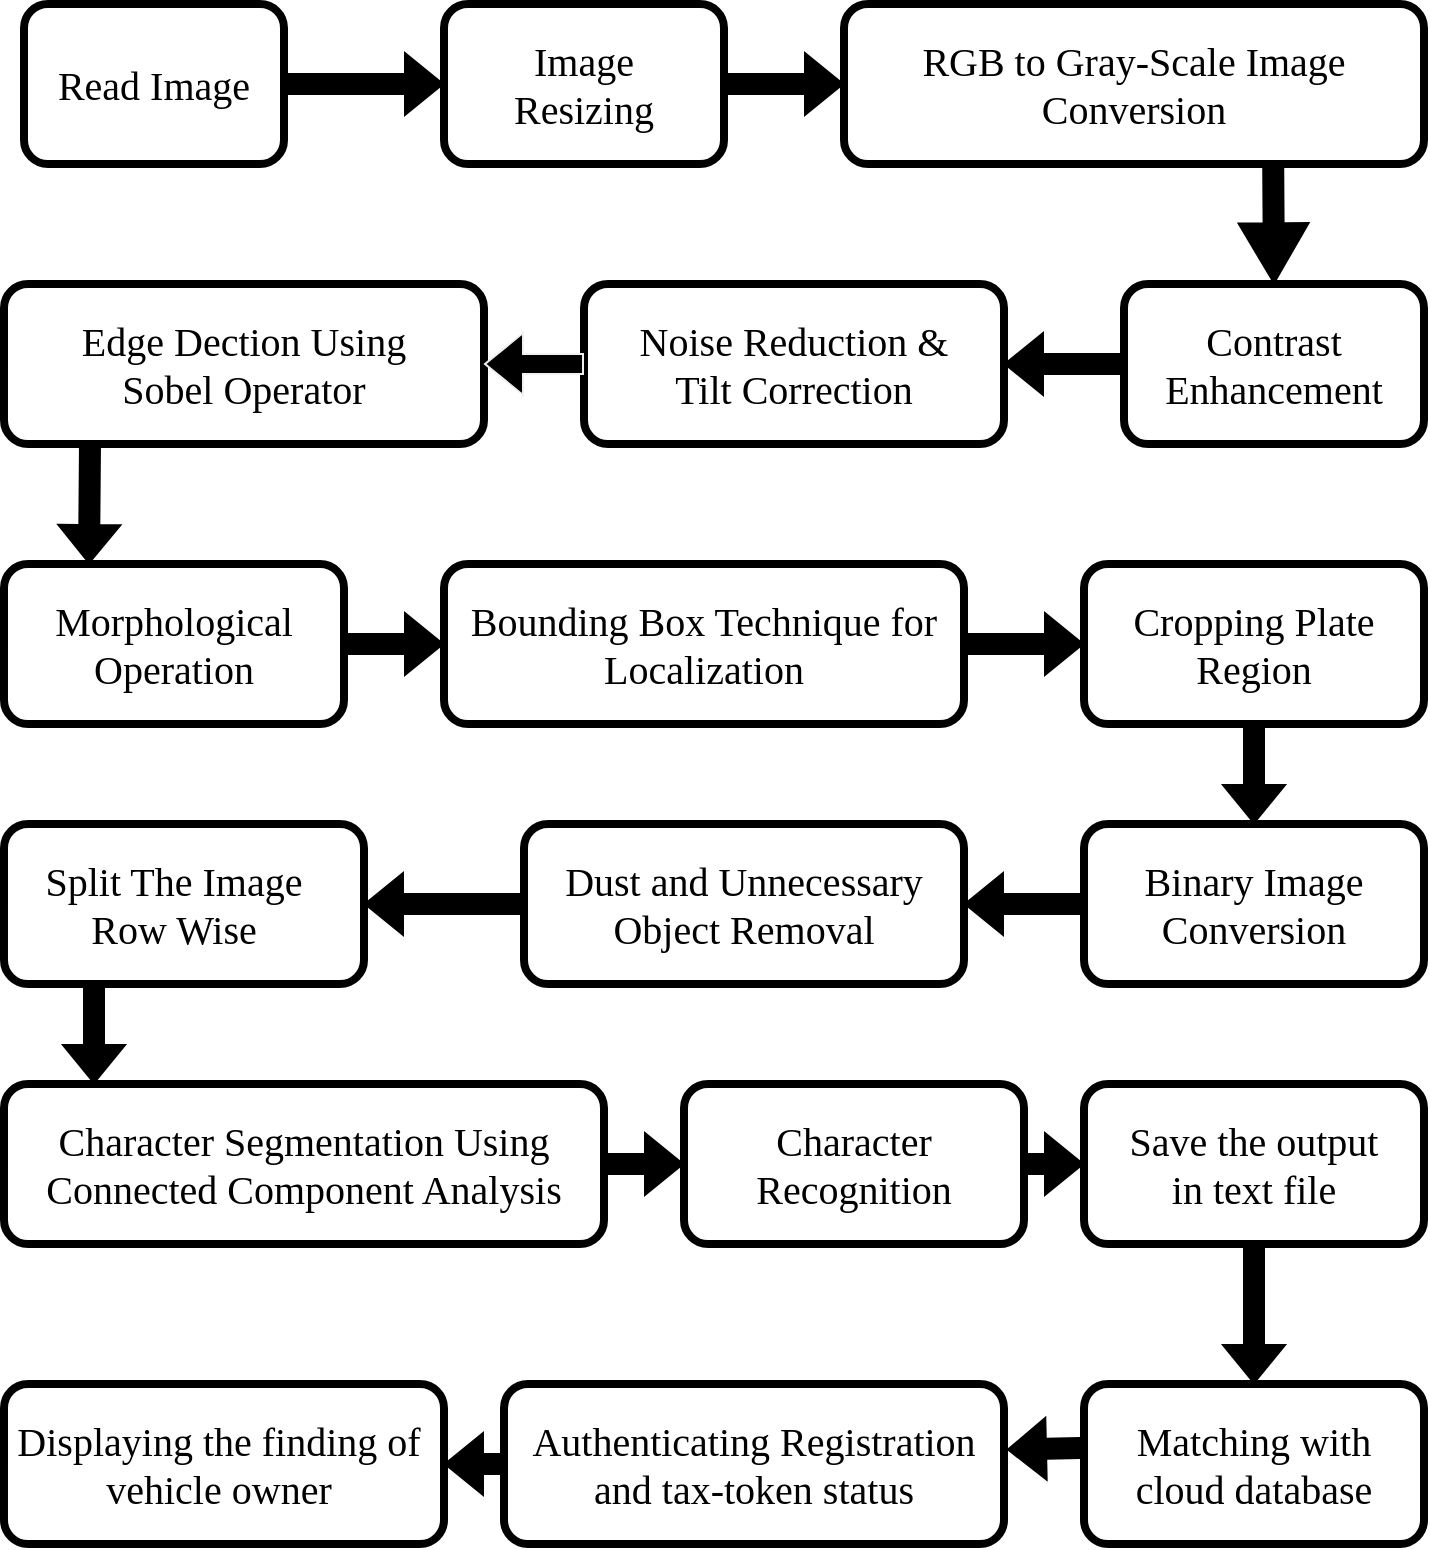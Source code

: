 <mxfile version="22.0.2" type="device">
  <diagram name="Page-1" id="7DWau2qbc8qM9he5w43z">
    <mxGraphModel dx="494" dy="228" grid="1" gridSize="10" guides="1" tooltips="1" connect="1" arrows="1" fold="1" page="1" pageScale="1" pageWidth="827" pageHeight="1169" background="#FFFFFF" math="0" shadow="0">
      <root>
        <mxCell id="0" />
        <mxCell id="1" parent="0" />
        <mxCell id="itQx-ovCOgyy2h5ANXq_-1" value="" style="rounded=1;whiteSpace=wrap;html=1;fillColor=#FFFFFF;strokeColor=#000000;fontColor=none;labelBackgroundColor=#FFFFFF;strokeWidth=4;" parent="1" vertex="1">
          <mxGeometry x="100" y="80" width="130" height="80" as="geometry" />
        </mxCell>
        <mxCell id="itQx-ovCOgyy2h5ANXq_-2" value="&lt;font face=&quot;Times New Roman&quot; style=&quot;font-size: 20px;&quot;&gt;Read Image&lt;/font&gt;" style="text;html=1;strokeColor=none;fillColor=none;align=center;verticalAlign=middle;whiteSpace=wrap;rounded=0;fontColor=#000000;" parent="1" vertex="1">
          <mxGeometry x="115" y="90" width="100" height="60" as="geometry" />
        </mxCell>
        <mxCell id="itQx-ovCOgyy2h5ANXq_-3" value="" style="rounded=1;whiteSpace=wrap;html=1;fillColor=#FFFFFF;strokeColor=#000000;fontColor=none;labelBackgroundColor=#FFFFFF;strokeWidth=4;" parent="1" vertex="1">
          <mxGeometry x="310" y="80" width="140" height="80" as="geometry" />
        </mxCell>
        <mxCell id="itQx-ovCOgyy2h5ANXq_-4" value="&lt;font face=&quot;Times New Roman&quot; style=&quot;font-size: 20px;&quot;&gt;Image Resizing&lt;/font&gt;" style="text;html=1;strokeColor=none;fillColor=none;align=center;verticalAlign=middle;whiteSpace=wrap;rounded=0;fontColor=#000000;" parent="1" vertex="1">
          <mxGeometry x="330" y="90" width="100" height="60" as="geometry" />
        </mxCell>
        <mxCell id="itQx-ovCOgyy2h5ANXq_-8" value="" style="rounded=1;whiteSpace=wrap;html=1;fillColor=#FFFFFF;strokeColor=#000000;fontColor=none;labelBackgroundColor=#FFFFFF;strokeWidth=4;" parent="1" vertex="1">
          <mxGeometry x="510" y="80" width="290" height="80" as="geometry" />
        </mxCell>
        <mxCell id="itQx-ovCOgyy2h5ANXq_-9" value="&lt;font face=&quot;Times New Roman&quot; style=&quot;font-size: 20px;&quot;&gt;RGB to Gray-Scale Image Conversion&lt;/font&gt;" style="text;html=1;strokeColor=none;fillColor=none;align=center;verticalAlign=middle;whiteSpace=wrap;rounded=0;fontColor=#000000;" parent="1" vertex="1">
          <mxGeometry x="530" y="90" width="250" height="60" as="geometry" />
        </mxCell>
        <mxCell id="itQx-ovCOgyy2h5ANXq_-11" value="" style="rounded=1;whiteSpace=wrap;html=1;fillColor=#FFFFFF;strokeColor=#000000;fontColor=none;labelBackgroundColor=#FFFFFF;strokeWidth=4;" parent="1" vertex="1">
          <mxGeometry x="650" y="220" width="150" height="80" as="geometry" />
        </mxCell>
        <mxCell id="itQx-ovCOgyy2h5ANXq_-12" value="&lt;font face=&quot;Times New Roman&quot; style=&quot;font-size: 20px;&quot;&gt;Contrast Enhancement&lt;/font&gt;" style="text;html=1;strokeColor=none;fillColor=none;align=center;verticalAlign=middle;whiteSpace=wrap;rounded=0;fontColor=#000000;" parent="1" vertex="1">
          <mxGeometry x="675" y="230" width="100" height="60" as="geometry" />
        </mxCell>
        <mxCell id="itQx-ovCOgyy2h5ANXq_-13" value="" style="rounded=1;whiteSpace=wrap;html=1;fillColor=#FFFFFF;strokeColor=#000000;fontColor=none;labelBackgroundColor=#FFFFFF;strokeWidth=4;" parent="1" vertex="1">
          <mxGeometry x="380" y="220" width="210" height="80" as="geometry" />
        </mxCell>
        <mxCell id="itQx-ovCOgyy2h5ANXq_-14" value="&lt;font face=&quot;Times New Roman&quot; style=&quot;font-size: 20px;&quot;&gt;Noise Reduction &amp;amp; Tilt Correction&lt;/font&gt;" style="text;html=1;strokeColor=none;fillColor=none;align=center;verticalAlign=middle;whiteSpace=wrap;rounded=0;fontColor=#000000;" parent="1" vertex="1">
          <mxGeometry x="400" y="230" width="170" height="60" as="geometry" />
        </mxCell>
        <mxCell id="itQx-ovCOgyy2h5ANXq_-15" value="" style="rounded=1;html=1;fontColor=none;labelBackgroundColor=#FFFFFF;noLabel=1;fillColor=#FFFFFF;strokeColor=#000000;strokeWidth=4;" parent="1" vertex="1">
          <mxGeometry x="90" y="220" width="240" height="80" as="geometry" />
        </mxCell>
        <mxCell id="itQx-ovCOgyy2h5ANXq_-16" value="&lt;font face=&quot;Times New Roman&quot; style=&quot;font-size: 20px;&quot;&gt;Edge Dection Using Sobel Operator&lt;/font&gt;" style="text;html=1;strokeColor=none;fillColor=none;align=center;verticalAlign=middle;whiteSpace=wrap;rounded=0;fontColor=#000000;" parent="1" vertex="1">
          <mxGeometry x="120" y="230" width="180" height="60" as="geometry" />
        </mxCell>
        <mxCell id="itQx-ovCOgyy2h5ANXq_-17" value="" style="rounded=1;whiteSpace=wrap;html=1;fillColor=#FFFFFF;strokeColor=#000000;fontColor=none;labelBackgroundColor=#FFFFFF;strokeWidth=4;" parent="1" vertex="1">
          <mxGeometry x="90" y="360" width="170" height="80" as="geometry" />
        </mxCell>
        <mxCell id="itQx-ovCOgyy2h5ANXq_-18" value="&lt;font face=&quot;Times New Roman&quot; style=&quot;font-size: 20px;&quot;&gt;Morphological Operation&lt;/font&gt;" style="text;html=1;strokeColor=none;fillColor=none;align=center;verticalAlign=middle;whiteSpace=wrap;rounded=0;fontColor=#000000;" parent="1" vertex="1">
          <mxGeometry x="110" y="370" width="130" height="60" as="geometry" />
        </mxCell>
        <mxCell id="itQx-ovCOgyy2h5ANXq_-19" value="" style="rounded=1;whiteSpace=wrap;html=1;fillColor=#FFFFFF;strokeColor=#000000;fontColor=none;labelBackgroundColor=#FFFFFF;strokeWidth=4;" parent="1" vertex="1">
          <mxGeometry x="310" y="360" width="260" height="80" as="geometry" />
        </mxCell>
        <mxCell id="itQx-ovCOgyy2h5ANXq_-20" value="&lt;font face=&quot;Times New Roman&quot; style=&quot;font-size: 20px;&quot;&gt;Bounding Box Technique for Localization&lt;/font&gt;" style="text;html=1;strokeColor=none;fillColor=none;align=center;verticalAlign=middle;whiteSpace=wrap;rounded=0;fontColor=#000000;" parent="1" vertex="1">
          <mxGeometry x="320" y="370" width="240" height="60" as="geometry" />
        </mxCell>
        <mxCell id="itQx-ovCOgyy2h5ANXq_-22" value="" style="rounded=1;whiteSpace=wrap;html=1;fillColor=#FFFFFF;strokeColor=#000000;fontColor=none;labelBackgroundColor=#FFFFFF;strokeWidth=4;" parent="1" vertex="1">
          <mxGeometry x="630" y="360" width="170" height="80" as="geometry" />
        </mxCell>
        <mxCell id="itQx-ovCOgyy2h5ANXq_-23" value="&lt;font face=&quot;Times New Roman&quot; style=&quot;font-size: 20px;&quot;&gt;Cropping Plate Region&lt;/font&gt;" style="text;html=1;strokeColor=none;fillColor=none;align=center;verticalAlign=middle;whiteSpace=wrap;rounded=0;fontColor=#000000;" parent="1" vertex="1">
          <mxGeometry x="650" y="370" width="130" height="60" as="geometry" />
        </mxCell>
        <mxCell id="itQx-ovCOgyy2h5ANXq_-24" value="" style="rounded=1;whiteSpace=wrap;html=1;fillColor=#FFFFFF;strokeColor=#000000;fontColor=none;labelBackgroundColor=#FFFFFF;strokeWidth=4;" parent="1" vertex="1">
          <mxGeometry x="630" y="490" width="170" height="80" as="geometry" />
        </mxCell>
        <mxCell id="itQx-ovCOgyy2h5ANXq_-25" value="&lt;font face=&quot;Times New Roman&quot; style=&quot;font-size: 20px;&quot;&gt;Binary Image Conversion&lt;/font&gt;" style="text;html=1;strokeColor=none;fillColor=none;align=center;verticalAlign=middle;whiteSpace=wrap;rounded=0;fontColor=#000000;" parent="1" vertex="1">
          <mxGeometry x="650" y="500" width="130" height="60" as="geometry" />
        </mxCell>
        <mxCell id="itQx-ovCOgyy2h5ANXq_-26" value="" style="rounded=1;whiteSpace=wrap;html=1;fillColor=#FFFFFF;strokeColor=#000000;fontColor=none;labelBackgroundColor=#FFFFFF;strokeWidth=4;" parent="1" vertex="1">
          <mxGeometry x="350" y="490" width="220" height="80" as="geometry" />
        </mxCell>
        <mxCell id="itQx-ovCOgyy2h5ANXq_-27" value="&lt;font face=&quot;Times New Roman&quot; style=&quot;font-size: 20px;&quot;&gt;Dust and Unnecessary Object Removal&lt;/font&gt;" style="text;html=1;strokeColor=none;fillColor=none;align=center;verticalAlign=middle;whiteSpace=wrap;rounded=0;fontColor=#000000;" parent="1" vertex="1">
          <mxGeometry x="360" y="500" width="200" height="60" as="geometry" />
        </mxCell>
        <mxCell id="itQx-ovCOgyy2h5ANXq_-28" value="" style="rounded=1;whiteSpace=wrap;html=1;fillColor=#FFFFFF;strokeColor=#000000;fontColor=none;labelBackgroundColor=#FFFFFF;strokeWidth=4;" parent="1" vertex="1">
          <mxGeometry x="90" y="490" width="180" height="80" as="geometry" />
        </mxCell>
        <mxCell id="itQx-ovCOgyy2h5ANXq_-29" value="&lt;font face=&quot;Times New Roman&quot; style=&quot;font-size: 20px;&quot;&gt;Split The Image Row Wise&lt;/font&gt;" style="text;html=1;strokeColor=none;fillColor=none;align=center;verticalAlign=middle;whiteSpace=wrap;rounded=0;fontColor=#000000;" parent="1" vertex="1">
          <mxGeometry x="105" y="500" width="140" height="60" as="geometry" />
        </mxCell>
        <mxCell id="itQx-ovCOgyy2h5ANXq_-31" value="" style="rounded=1;whiteSpace=wrap;html=1;fillColor=#FFFFFF;strokeColor=#000000;fontColor=none;labelBackgroundColor=#FFFFFF;strokeWidth=4;" parent="1" vertex="1">
          <mxGeometry x="90" y="620" width="300" height="80" as="geometry" />
        </mxCell>
        <mxCell id="itQx-ovCOgyy2h5ANXq_-32" value="&lt;font face=&quot;Times New Roman&quot; style=&quot;font-size: 20px;&quot;&gt;Character Segmentation Using Connected Component Analysis&lt;/font&gt;" style="text;html=1;strokeColor=none;fillColor=none;align=center;verticalAlign=middle;whiteSpace=wrap;rounded=0;fontColor=#000000;" parent="1" vertex="1">
          <mxGeometry x="90" y="630" width="300" height="60" as="geometry" />
        </mxCell>
        <mxCell id="itQx-ovCOgyy2h5ANXq_-33" value="" style="shape=flexArrow;endArrow=classic;html=1;rounded=0;exitX=1;exitY=0.5;exitDx=0;exitDy=0;entryX=0;entryY=0.5;entryDx=0;entryDy=0;fillColor=#000000;" parent="1" source="itQx-ovCOgyy2h5ANXq_-1" target="itQx-ovCOgyy2h5ANXq_-3" edge="1">
          <mxGeometry width="50" height="50" relative="1" as="geometry">
            <mxPoint x="245" y="140" as="sourcePoint" />
            <mxPoint x="295" y="90" as="targetPoint" />
          </mxGeometry>
        </mxCell>
        <mxCell id="itQx-ovCOgyy2h5ANXq_-34" value="" style="shape=flexArrow;endArrow=classic;html=1;rounded=0;exitX=1;exitY=0.5;exitDx=0;exitDy=0;entryX=0;entryY=0.5;entryDx=0;entryDy=0;fillColor=#000000;" parent="1" source="itQx-ovCOgyy2h5ANXq_-3" target="itQx-ovCOgyy2h5ANXq_-8" edge="1">
          <mxGeometry width="50" height="50" relative="1" as="geometry">
            <mxPoint x="240" y="130" as="sourcePoint" />
            <mxPoint x="320" y="130" as="targetPoint" />
          </mxGeometry>
        </mxCell>
        <mxCell id="itQx-ovCOgyy2h5ANXq_-35" value="" style="shape=flexArrow;endArrow=classic;html=1;rounded=0;fillColor=#000000;endWidth=24;endSize=9.62;entryX=0.5;entryY=0;entryDx=0;entryDy=0;exitX=0.74;exitY=1.002;exitDx=0;exitDy=0;exitPerimeter=0;" parent="1" source="itQx-ovCOgyy2h5ANXq_-8" target="itQx-ovCOgyy2h5ANXq_-11" edge="1">
          <mxGeometry width="50" height="50" relative="1" as="geometry">
            <mxPoint x="730" y="160" as="sourcePoint" />
            <mxPoint x="720" y="220" as="targetPoint" />
          </mxGeometry>
        </mxCell>
        <mxCell id="itQx-ovCOgyy2h5ANXq_-37" value="" style="shape=flexArrow;endArrow=classic;html=1;rounded=0;exitX=0;exitY=0.5;exitDx=0;exitDy=0;entryX=1;entryY=0.5;entryDx=0;entryDy=0;fillColor=#000000;" parent="1" source="itQx-ovCOgyy2h5ANXq_-11" target="itQx-ovCOgyy2h5ANXq_-13" edge="1">
          <mxGeometry width="50" height="50" relative="1" as="geometry">
            <mxPoint x="260" y="150" as="sourcePoint" />
            <mxPoint x="340" y="150" as="targetPoint" />
          </mxGeometry>
        </mxCell>
        <mxCell id="itQx-ovCOgyy2h5ANXq_-38" value="" style="shape=flexArrow;endArrow=classic;html=1;rounded=0;entryX=1;entryY=0.5;entryDx=0;entryDy=0;exitX=0;exitY=0.5;exitDx=0;exitDy=0;strokeColor=#F0F0F0;fillColor=#000000;" parent="1" source="itQx-ovCOgyy2h5ANXq_-13" target="itQx-ovCOgyy2h5ANXq_-15" edge="1">
          <mxGeometry width="50" height="50" relative="1" as="geometry">
            <mxPoint x="370" y="260" as="sourcePoint" />
            <mxPoint x="350" y="160" as="targetPoint" />
          </mxGeometry>
        </mxCell>
        <mxCell id="itQx-ovCOgyy2h5ANXq_-39" value="" style="shape=flexArrow;endArrow=classic;html=1;rounded=0;exitX=1;exitY=0.5;exitDx=0;exitDy=0;entryX=0;entryY=0.5;entryDx=0;entryDy=0;fillColor=#000000;" parent="1" source="itQx-ovCOgyy2h5ANXq_-17" target="itQx-ovCOgyy2h5ANXq_-19" edge="1">
          <mxGeometry width="50" height="50" relative="1" as="geometry">
            <mxPoint x="280" y="170" as="sourcePoint" />
            <mxPoint x="360" y="170" as="targetPoint" />
          </mxGeometry>
        </mxCell>
        <mxCell id="itQx-ovCOgyy2h5ANXq_-40" value="" style="shape=flexArrow;endArrow=classic;html=1;rounded=0;entryX=0.25;entryY=0;entryDx=0;entryDy=0;fillColor=#000000;" parent="1" target="itQx-ovCOgyy2h5ANXq_-17" edge="1">
          <mxGeometry width="50" height="50" relative="1" as="geometry">
            <mxPoint x="133" y="300" as="sourcePoint" />
            <mxPoint x="370" y="180" as="targetPoint" />
          </mxGeometry>
        </mxCell>
        <mxCell id="itQx-ovCOgyy2h5ANXq_-41" value="" style="shape=flexArrow;endArrow=classic;html=1;rounded=0;exitX=1;exitY=0.5;exitDx=0;exitDy=0;fillColor=#000000;" parent="1" source="itQx-ovCOgyy2h5ANXq_-19" target="itQx-ovCOgyy2h5ANXq_-22" edge="1">
          <mxGeometry width="50" height="50" relative="1" as="geometry">
            <mxPoint x="300" y="190" as="sourcePoint" />
            <mxPoint x="380" y="190" as="targetPoint" />
          </mxGeometry>
        </mxCell>
        <mxCell id="itQx-ovCOgyy2h5ANXq_-42" value="" style="shape=flexArrow;endArrow=classic;html=1;rounded=0;exitX=0;exitY=0.5;exitDx=0;exitDy=0;entryX=1;entryY=0.5;entryDx=0;entryDy=0;fillColor=#000000;" parent="1" source="itQx-ovCOgyy2h5ANXq_-24" target="itQx-ovCOgyy2h5ANXq_-26" edge="1">
          <mxGeometry width="50" height="50" relative="1" as="geometry">
            <mxPoint x="500" y="680" as="sourcePoint" />
            <mxPoint x="580" y="680" as="targetPoint" />
          </mxGeometry>
        </mxCell>
        <mxCell id="itQx-ovCOgyy2h5ANXq_-43" value="" style="shape=flexArrow;endArrow=classic;html=1;rounded=0;exitX=0.5;exitY=1;exitDx=0;exitDy=0;entryX=0.5;entryY=0;entryDx=0;entryDy=0;fillColor=#000000;" parent="1" source="itQx-ovCOgyy2h5ANXq_-22" target="itQx-ovCOgyy2h5ANXq_-24" edge="1">
          <mxGeometry width="50" height="50" relative="1" as="geometry">
            <mxPoint x="320" y="210" as="sourcePoint" />
            <mxPoint x="400" y="210" as="targetPoint" />
          </mxGeometry>
        </mxCell>
        <mxCell id="itQx-ovCOgyy2h5ANXq_-44" value="" style="shape=flexArrow;endArrow=classic;html=1;rounded=0;exitX=0;exitY=0.5;exitDx=0;exitDy=0;entryX=1;entryY=0.5;entryDx=0;entryDy=0;fillColor=#000000;" parent="1" source="itQx-ovCOgyy2h5ANXq_-26" target="itQx-ovCOgyy2h5ANXq_-28" edge="1">
          <mxGeometry width="50" height="50" relative="1" as="geometry">
            <mxPoint x="330" y="220" as="sourcePoint" />
            <mxPoint x="410" y="220" as="targetPoint" />
          </mxGeometry>
        </mxCell>
        <mxCell id="itQx-ovCOgyy2h5ANXq_-45" value="" style="shape=flexArrow;endArrow=classic;html=1;rounded=0;exitX=0.25;exitY=1;exitDx=0;exitDy=0;fillColor=#000000;" parent="1" source="itQx-ovCOgyy2h5ANXq_-28" edge="1">
          <mxGeometry width="50" height="50" relative="1" as="geometry">
            <mxPoint x="340" y="230" as="sourcePoint" />
            <mxPoint x="135" y="620" as="targetPoint" />
          </mxGeometry>
        </mxCell>
        <mxCell id="RFCY7WkCXRYhe1slrhA2-1" value="" style="rounded=1;whiteSpace=wrap;html=1;fillColor=#FFFFFF;strokeColor=#000000;fontColor=none;labelBackgroundColor=#FFFFFF;strokeWidth=4;" vertex="1" parent="1">
          <mxGeometry x="430" y="620" width="170" height="80" as="geometry" />
        </mxCell>
        <mxCell id="RFCY7WkCXRYhe1slrhA2-2" value="&lt;font face=&quot;Times New Roman&quot; style=&quot;font-size: 20px;&quot;&gt;Character Recognition&lt;/font&gt;" style="text;html=1;strokeColor=none;fillColor=none;align=center;verticalAlign=middle;whiteSpace=wrap;rounded=0;fontColor=#000000;" vertex="1" parent="1">
          <mxGeometry x="450" y="630" width="130" height="60" as="geometry" />
        </mxCell>
        <mxCell id="RFCY7WkCXRYhe1slrhA2-3" value="" style="rounded=1;whiteSpace=wrap;html=1;fillColor=#FFFFFF;strokeColor=#000000;fontColor=none;labelBackgroundColor=#FFFFFF;strokeWidth=4;" vertex="1" parent="1">
          <mxGeometry x="630" y="620" width="170" height="80" as="geometry" />
        </mxCell>
        <mxCell id="RFCY7WkCXRYhe1slrhA2-4" value="&lt;font face=&quot;Times New Roman&quot; style=&quot;font-size: 20px;&quot;&gt;Save the output in text file&lt;/font&gt;" style="text;html=1;strokeColor=none;fillColor=none;align=center;verticalAlign=middle;whiteSpace=wrap;rounded=0;fontColor=#000000;" vertex="1" parent="1">
          <mxGeometry x="650" y="630" width="130" height="60" as="geometry" />
        </mxCell>
        <mxCell id="RFCY7WkCXRYhe1slrhA2-5" value="" style="rounded=1;whiteSpace=wrap;html=1;fillColor=#FFFFFF;strokeColor=#000000;fontColor=none;labelBackgroundColor=#FFFFFF;strokeWidth=4;" vertex="1" parent="1">
          <mxGeometry x="630" y="770" width="170" height="80" as="geometry" />
        </mxCell>
        <mxCell id="RFCY7WkCXRYhe1slrhA2-6" value="&lt;font face=&quot;Times New Roman&quot; style=&quot;font-size: 20px;&quot;&gt;Matching with cloud database&lt;/font&gt;" style="text;html=1;strokeColor=none;fillColor=none;align=center;verticalAlign=middle;whiteSpace=wrap;rounded=0;fontColor=#000000;" vertex="1" parent="1">
          <mxGeometry x="650" y="780" width="130" height="60" as="geometry" />
        </mxCell>
        <mxCell id="RFCY7WkCXRYhe1slrhA2-7" value="" style="rounded=1;whiteSpace=wrap;html=1;fillColor=#FFFFFF;strokeColor=#000000;fontColor=none;labelBackgroundColor=#FFFFFF;strokeWidth=4;" vertex="1" parent="1">
          <mxGeometry x="340" y="770" width="250" height="80" as="geometry" />
        </mxCell>
        <mxCell id="RFCY7WkCXRYhe1slrhA2-8" value="&lt;font face=&quot;Times New Roman&quot; style=&quot;font-size: 20px;&quot;&gt;Authenticating Registration and tax-token status&lt;/font&gt;" style="text;html=1;strokeColor=none;fillColor=none;align=center;verticalAlign=middle;whiteSpace=wrap;rounded=0;fontColor=#000000;" vertex="1" parent="1">
          <mxGeometry x="350" y="780" width="230" height="60" as="geometry" />
        </mxCell>
        <mxCell id="RFCY7WkCXRYhe1slrhA2-9" value="" style="rounded=1;whiteSpace=wrap;html=1;fillColor=#FFFFFF;strokeColor=#000000;fontColor=none;labelBackgroundColor=#FFFFFF;strokeWidth=4;" vertex="1" parent="1">
          <mxGeometry x="90" y="770" width="220" height="80" as="geometry" />
        </mxCell>
        <mxCell id="RFCY7WkCXRYhe1slrhA2-10" value="&lt;font face=&quot;Times New Roman&quot; style=&quot;font-size: 20px;&quot;&gt;Displaying the finding of vehicle owner&lt;/font&gt;" style="text;html=1;strokeColor=none;fillColor=none;align=center;verticalAlign=middle;whiteSpace=wrap;rounded=0;fontColor=#000000;" vertex="1" parent="1">
          <mxGeometry x="95" y="780" width="205" height="60" as="geometry" />
        </mxCell>
        <mxCell id="RFCY7WkCXRYhe1slrhA2-11" value="" style="shape=flexArrow;endArrow=classic;html=1;rounded=0;exitX=1;exitY=0.5;exitDx=0;exitDy=0;fillColor=#000000;entryX=0;entryY=0.5;entryDx=0;entryDy=0;" edge="1" parent="1" source="itQx-ovCOgyy2h5ANXq_-32" target="RFCY7WkCXRYhe1slrhA2-1">
          <mxGeometry width="50" height="50" relative="1" as="geometry">
            <mxPoint x="145" y="580" as="sourcePoint" />
            <mxPoint x="145" y="630" as="targetPoint" />
          </mxGeometry>
        </mxCell>
        <mxCell id="RFCY7WkCXRYhe1slrhA2-12" value="" style="shape=flexArrow;endArrow=classic;html=1;rounded=0;exitX=1;exitY=0.5;exitDx=0;exitDy=0;fillColor=#000000;" edge="1" parent="1" source="RFCY7WkCXRYhe1slrhA2-1" target="RFCY7WkCXRYhe1slrhA2-3">
          <mxGeometry width="50" height="50" relative="1" as="geometry">
            <mxPoint x="155" y="590" as="sourcePoint" />
            <mxPoint x="155" y="640" as="targetPoint" />
          </mxGeometry>
        </mxCell>
        <mxCell id="RFCY7WkCXRYhe1slrhA2-13" value="" style="shape=flexArrow;endArrow=classic;html=1;rounded=0;exitX=0.5;exitY=1;exitDx=0;exitDy=0;fillColor=#000000;entryX=0.5;entryY=0;entryDx=0;entryDy=0;" edge="1" parent="1" source="RFCY7WkCXRYhe1slrhA2-3" target="RFCY7WkCXRYhe1slrhA2-5">
          <mxGeometry width="50" height="50" relative="1" as="geometry">
            <mxPoint x="165" y="600" as="sourcePoint" />
            <mxPoint x="165" y="650" as="targetPoint" />
          </mxGeometry>
        </mxCell>
        <mxCell id="RFCY7WkCXRYhe1slrhA2-14" value="" style="shape=flexArrow;endArrow=classic;html=1;rounded=0;exitX=0;exitY=0.5;exitDx=0;exitDy=0;fillColor=#000000;entryX=1;entryY=0.5;entryDx=0;entryDy=0;" edge="1" parent="1" source="RFCY7WkCXRYhe1slrhA2-7" target="RFCY7WkCXRYhe1slrhA2-9">
          <mxGeometry width="50" height="50" relative="1" as="geometry">
            <mxPoint x="175" y="610" as="sourcePoint" />
            <mxPoint x="310" y="817" as="targetPoint" />
          </mxGeometry>
        </mxCell>
        <mxCell id="RFCY7WkCXRYhe1slrhA2-15" value="" style="shape=flexArrow;endArrow=classic;html=1;rounded=0;exitX=-0.011;exitY=0.4;exitDx=0;exitDy=0;fillColor=#000000;exitPerimeter=0;entryX=1.006;entryY=0.41;entryDx=0;entryDy=0;entryPerimeter=0;" edge="1" parent="1" source="RFCY7WkCXRYhe1slrhA2-5" target="RFCY7WkCXRYhe1slrhA2-7">
          <mxGeometry width="50" height="50" relative="1" as="geometry">
            <mxPoint x="185" y="620" as="sourcePoint" />
            <mxPoint x="185" y="670" as="targetPoint" />
          </mxGeometry>
        </mxCell>
      </root>
    </mxGraphModel>
  </diagram>
</mxfile>
